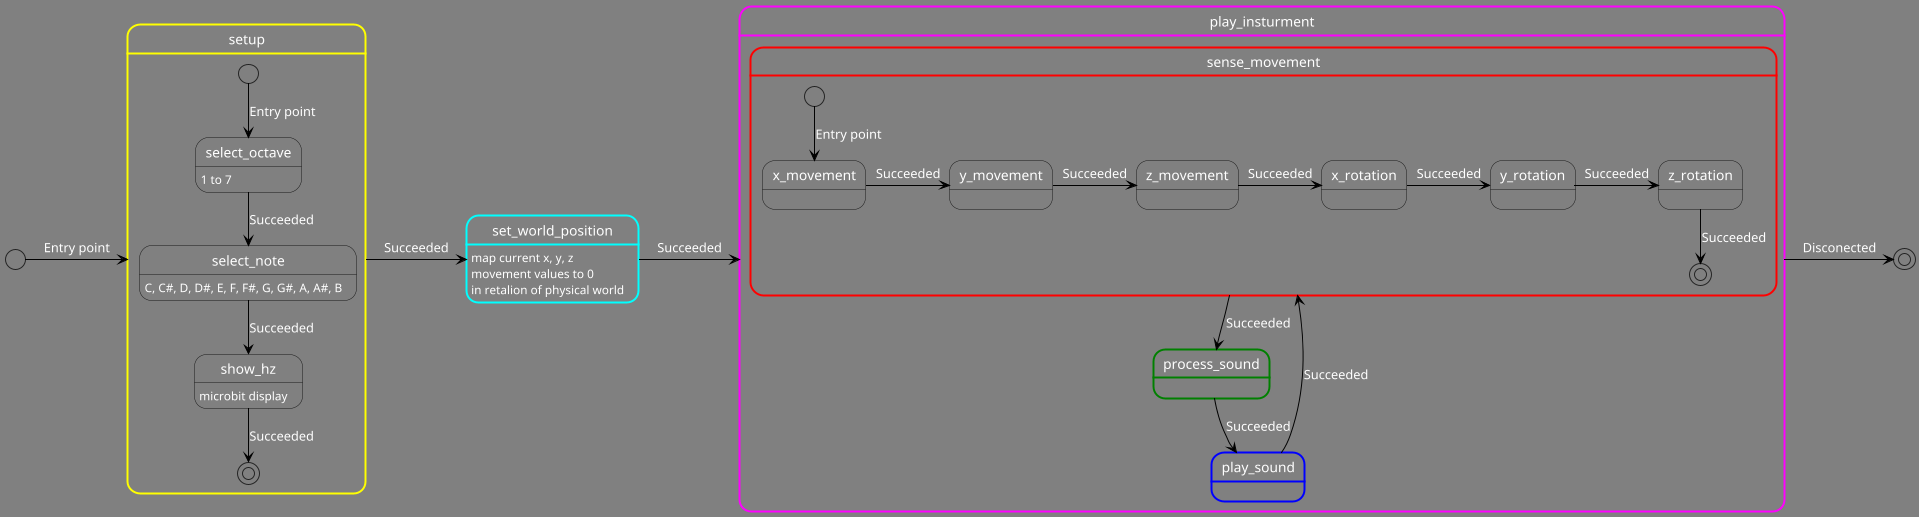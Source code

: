 @startuml

scale 1920 width

<style>
stateDiagram {
  BackgroundColor grey
  'LineColor white
  FontName Impact
  FontColor white
  arrow {
    FontSize 13
    LineColor black
  }
}
</style>



[*] -> setup : Entry point

state setup ##[bold]yellow {
 [*] --> select_octave : Entry point
 select_octave: 1 to 7
 select_octave --> select_note : Succeeded
 select_note: C, C#, D, D#, E, F, F#, G, G#, A, A#, B
 select_note --> show_hz : Succeeded
 show_hz: microbit display
 show_hz --> [*] : Succeeded
}
setup -> set_world_position : Succeeded


state set_world_position ##[bold]cyan {
 set_world_position: map current x, y, z
 set_world_position: movement values to 0
 set_world_position: in retalion of physical world
}
set_world_position -> play_insturment : Succeeded



state play_insturment ##[bold]magenta {
 state sense_movement ##[bold]red {
  [*] --> x_movement : Entry point
  x_movement -> y_movement: Succeeded
  y_movement -> z_movement: Succeeded
  z_movement -> x_rotation: Succeeded
  x_rotation -> y_rotation: Succeeded
  y_rotation -> z_rotation: Succeeded
  z_rotation --> [*]: Succeeded
 }
 sense_movement --> process_sound : Succeeded
 

state process_sound ##[bold]green {
 }
 process_sound --> play_sound : Succeeded
 


state play_sound ##[bold]blue {
 }
 play_sound --> sense_movement: Succeeded
}

play_insturment -> [*] : Disconected

@enduml
